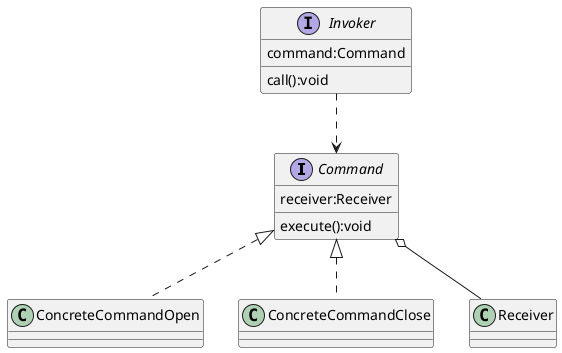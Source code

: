 @startuml

interface Command
Class ConcreteCommandOpen
Class ConcreteCommandClose
Class Invoker
Class Receiver
Command<|..ConcreteCommandOpen
Command<|..ConcreteCommandClose

Invoker ..> Command
Command o-- Receiver
interface Command{
   receiver:Receiver
   execute():void
}
interface Invoker{
   command:Command
   call():void
}


@enduml